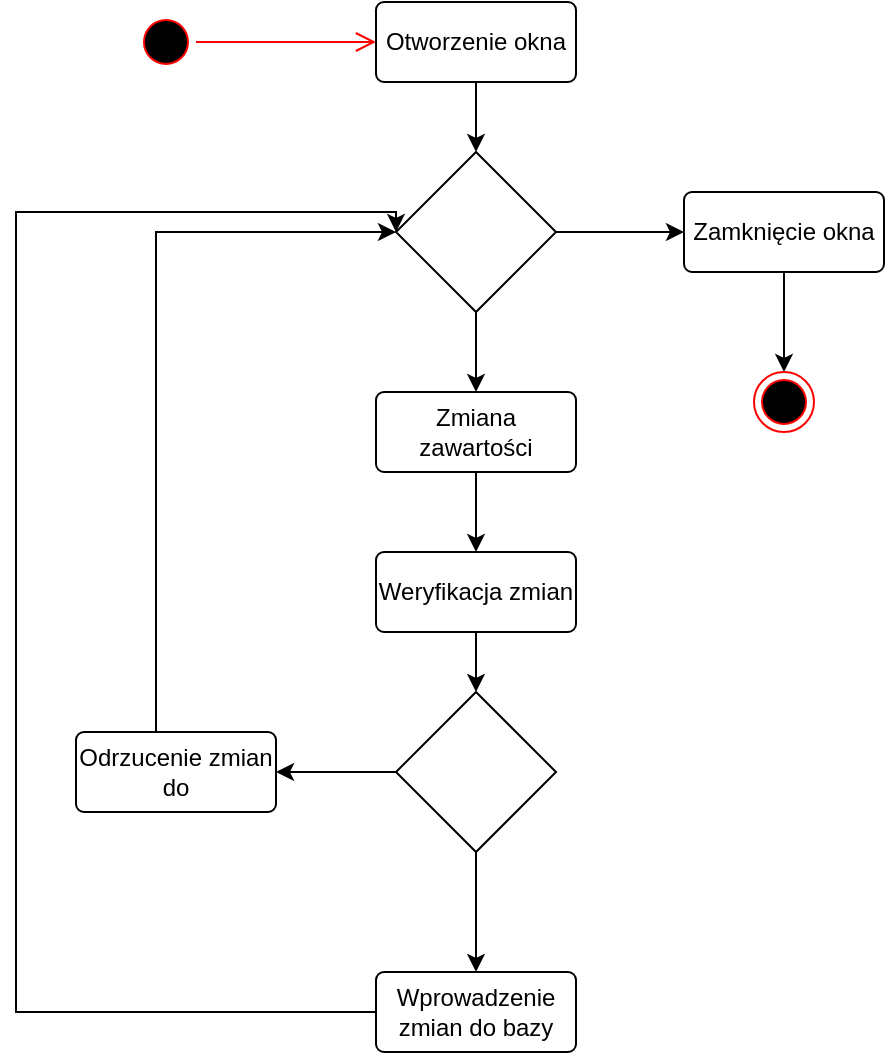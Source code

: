 <mxfile version="20.0.3" type="device"><diagram id="2_ChAkCCuN72vOm6u-ws" name="Page-1"><mxGraphModel dx="541" dy="916" grid="1" gridSize="10" guides="1" tooltips="1" connect="1" arrows="1" fold="1" page="1" pageScale="1" pageWidth="827" pageHeight="1169" math="0" shadow="0"><root><mxCell id="0"/><mxCell id="1" parent="0"/><mxCell id="AwewLHVYNmv_y0Kx2Oig-1" value="" style="ellipse;html=1;shape=startState;fillColor=#000000;strokeColor=#ff0000;" parent="1" vertex="1"><mxGeometry x="90" y="80" width="30" height="30" as="geometry"/></mxCell><mxCell id="AwewLHVYNmv_y0Kx2Oig-2" value="" style="edgeStyle=orthogonalEdgeStyle;html=1;verticalAlign=bottom;endArrow=open;endSize=8;strokeColor=#ff0000;rounded=0;" parent="1" source="AwewLHVYNmv_y0Kx2Oig-1" edge="1"><mxGeometry relative="1" as="geometry"><mxPoint x="210" y="95" as="targetPoint"/></mxGeometry></mxCell><mxCell id="AwewLHVYNmv_y0Kx2Oig-6" value="" style="edgeStyle=orthogonalEdgeStyle;rounded=0;orthogonalLoop=1;jettySize=auto;html=1;" parent="1" source="AwewLHVYNmv_y0Kx2Oig-4" edge="1"><mxGeometry relative="1" as="geometry"><mxPoint x="260" y="150" as="targetPoint"/></mxGeometry></mxCell><mxCell id="AwewLHVYNmv_y0Kx2Oig-4" value="Otworzenie okna " style="rounded=1;arcSize=10;whiteSpace=wrap;html=1;align=center;" parent="1" vertex="1"><mxGeometry x="210" y="75" width="100" height="40" as="geometry"/></mxCell><mxCell id="AwewLHVYNmv_y0Kx2Oig-56" value="" style="edgeStyle=orthogonalEdgeStyle;rounded=0;orthogonalLoop=1;jettySize=auto;html=1;" parent="1" source="AwewLHVYNmv_y0Kx2Oig-52" edge="1"><mxGeometry relative="1" as="geometry"><mxPoint x="260" y="420" as="targetPoint"/></mxGeometry></mxCell><mxCell id="AwewLHVYNmv_y0Kx2Oig-52" value="Weryfikacja zmian" style="rounded=1;arcSize=10;whiteSpace=wrap;html=1;align=center;" parent="1" vertex="1"><mxGeometry x="210" y="350" width="100" height="40" as="geometry"/></mxCell><mxCell id="Pj_8uuqYjTeYPf7owI3M-50" value="" style="endArrow=classic;html=1;rounded=0;exitX=1;exitY=0.5;exitDx=0;exitDy=0;" edge="1" parent="1" source="Pj_8uuqYjTeYPf7owI3M-54"><mxGeometry width="50" height="50" relative="1" as="geometry"><mxPoint x="324" y="130" as="sourcePoint"/><mxPoint x="364" y="190" as="targetPoint"/><Array as="points"/></mxGeometry></mxCell><mxCell id="Pj_8uuqYjTeYPf7owI3M-55" style="edgeStyle=orthogonalEdgeStyle;rounded=0;orthogonalLoop=1;jettySize=auto;html=1;" edge="1" parent="1" source="Pj_8uuqYjTeYPf7owI3M-51"><mxGeometry relative="1" as="geometry"><mxPoint x="414" y="260" as="targetPoint"/></mxGeometry></mxCell><mxCell id="Pj_8uuqYjTeYPf7owI3M-51" value="Zamknięcie okna " style="rounded=1;arcSize=10;whiteSpace=wrap;html=1;align=center;" vertex="1" parent="1"><mxGeometry x="364" y="170" width="100" height="40" as="geometry"/></mxCell><mxCell id="Pj_8uuqYjTeYPf7owI3M-59" value="" style="edgeStyle=orthogonalEdgeStyle;rounded=0;orthogonalLoop=1;jettySize=auto;html=1;" edge="1" parent="1" source="Pj_8uuqYjTeYPf7owI3M-54" target="Pj_8uuqYjTeYPf7owI3M-58"><mxGeometry relative="1" as="geometry"/></mxCell><mxCell id="Pj_8uuqYjTeYPf7owI3M-54" value="" style="rhombus;whiteSpace=wrap;html=1;" vertex="1" parent="1"><mxGeometry x="220" y="150" width="80" height="80" as="geometry"/></mxCell><mxCell id="Pj_8uuqYjTeYPf7owI3M-56" value="" style="ellipse;html=1;shape=endState;fillColor=#000000;strokeColor=#ff0000;" vertex="1" parent="1"><mxGeometry x="399" y="260" width="30" height="30" as="geometry"/></mxCell><mxCell id="Pj_8uuqYjTeYPf7owI3M-63" style="edgeStyle=orthogonalEdgeStyle;rounded=0;orthogonalLoop=1;jettySize=auto;html=1;entryX=0.5;entryY=0;entryDx=0;entryDy=0;" edge="1" parent="1" source="Pj_8uuqYjTeYPf7owI3M-58" target="AwewLHVYNmv_y0Kx2Oig-52"><mxGeometry relative="1" as="geometry"/></mxCell><mxCell id="Pj_8uuqYjTeYPf7owI3M-58" value="Zmiana zawartości" style="rounded=1;arcSize=10;whiteSpace=wrap;html=1;align=center;" vertex="1" parent="1"><mxGeometry x="210" y="270" width="100" height="40" as="geometry"/></mxCell><mxCell id="Pj_8uuqYjTeYPf7owI3M-66" style="edgeStyle=orthogonalEdgeStyle;rounded=0;orthogonalLoop=1;jettySize=auto;html=1;" edge="1" parent="1" source="Pj_8uuqYjTeYPf7owI3M-65"><mxGeometry relative="1" as="geometry"><mxPoint x="260" y="560" as="targetPoint"/></mxGeometry></mxCell><mxCell id="Pj_8uuqYjTeYPf7owI3M-69" value="" style="edgeStyle=orthogonalEdgeStyle;rounded=0;orthogonalLoop=1;jettySize=auto;html=1;" edge="1" parent="1" source="Pj_8uuqYjTeYPf7owI3M-65"><mxGeometry relative="1" as="geometry"><mxPoint x="160" y="460" as="targetPoint"/></mxGeometry></mxCell><mxCell id="Pj_8uuqYjTeYPf7owI3M-65" value="" style="rhombus;whiteSpace=wrap;html=1;" vertex="1" parent="1"><mxGeometry x="220" y="420" width="80" height="80" as="geometry"/></mxCell><mxCell id="Pj_8uuqYjTeYPf7owI3M-71" style="edgeStyle=orthogonalEdgeStyle;rounded=0;orthogonalLoop=1;jettySize=auto;html=1;entryX=0;entryY=0.5;entryDx=0;entryDy=0;" edge="1" parent="1" source="Pj_8uuqYjTeYPf7owI3M-67" target="Pj_8uuqYjTeYPf7owI3M-54"><mxGeometry relative="1" as="geometry"><mxPoint x="40" y="180" as="targetPoint"/><Array as="points"><mxPoint x="30" y="580"/><mxPoint x="30" y="180"/><mxPoint x="220" y="180"/></Array></mxGeometry></mxCell><mxCell id="Pj_8uuqYjTeYPf7owI3M-67" value="Wprowadzenie zmian do bazy" style="rounded=1;arcSize=10;whiteSpace=wrap;html=1;align=center;" vertex="1" parent="1"><mxGeometry x="210" y="560" width="100" height="40" as="geometry"/></mxCell><mxCell id="Pj_8uuqYjTeYPf7owI3M-72" style="edgeStyle=orthogonalEdgeStyle;rounded=0;orthogonalLoop=1;jettySize=auto;html=1;entryX=0;entryY=0.5;entryDx=0;entryDy=0;" edge="1" parent="1" source="Pj_8uuqYjTeYPf7owI3M-70" target="Pj_8uuqYjTeYPf7owI3M-54"><mxGeometry relative="1" as="geometry"><Array as="points"><mxPoint x="100" y="190"/></Array></mxGeometry></mxCell><mxCell id="Pj_8uuqYjTeYPf7owI3M-70" value="Odrzucenie zmian do " style="rounded=1;arcSize=10;whiteSpace=wrap;html=1;align=center;" vertex="1" parent="1"><mxGeometry x="60" y="440" width="100" height="40" as="geometry"/></mxCell></root></mxGraphModel></diagram></mxfile>